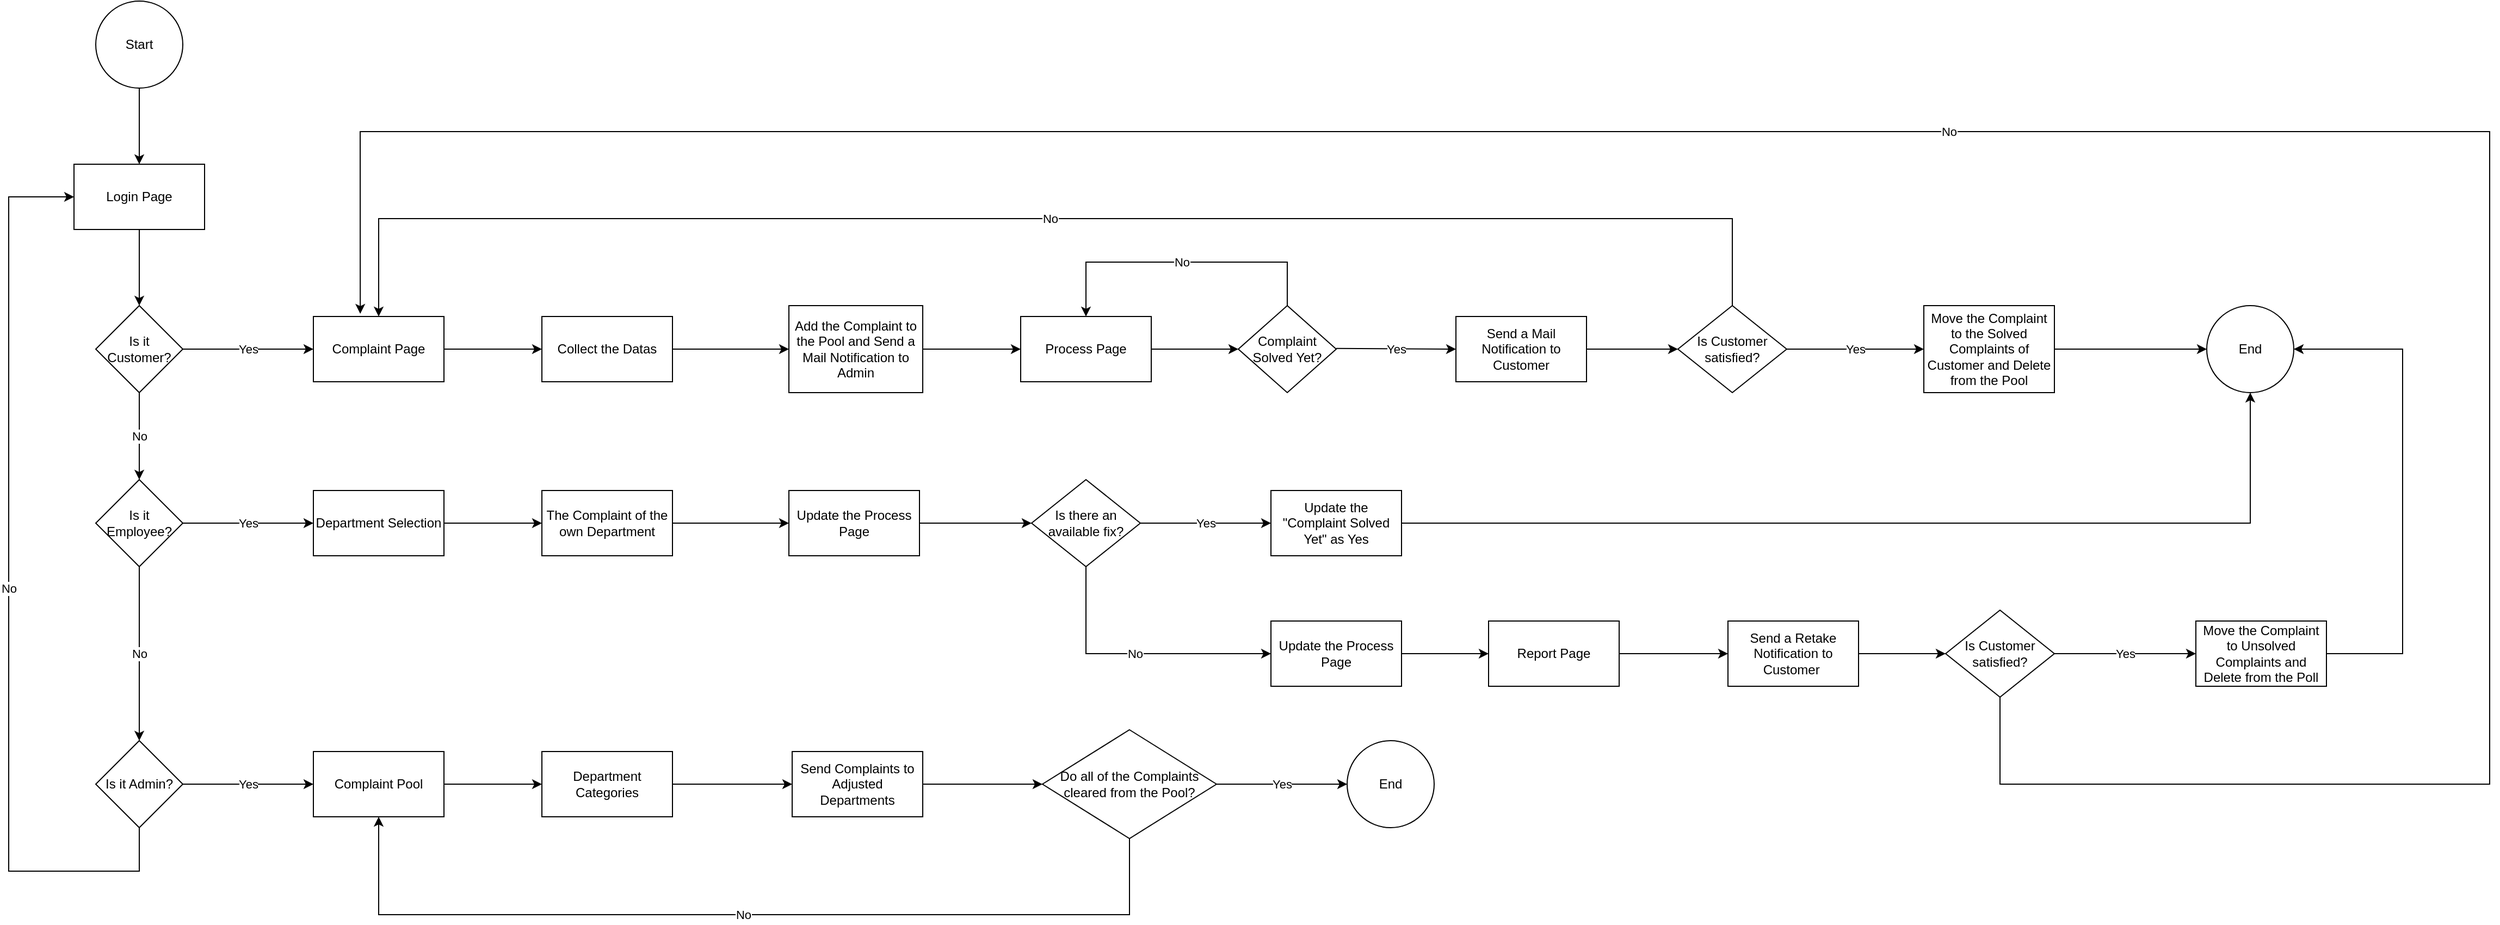 <mxfile version="20.0.2" type="device"><diagram id="C5RBs43oDa-KdzZeNtuy" name="Page-1"><mxGraphModel dx="2330" dy="1002" grid="1" gridSize="10" guides="1" tooltips="1" connect="1" arrows="1" fold="1" page="1" pageScale="1" pageWidth="827" pageHeight="1169" math="0" shadow="0"><root><mxCell id="WIyWlLk6GJQsqaUBKTNV-0"/><mxCell id="WIyWlLk6GJQsqaUBKTNV-1" parent="WIyWlLk6GJQsqaUBKTNV-0"/><mxCell id="D0m-jf1xAzJVgwuADsOY-1" value="Login Page" style="rounded=0;whiteSpace=wrap;html=1;" parent="WIyWlLk6GJQsqaUBKTNV-1" vertex="1"><mxGeometry x="180" y="310" width="120" height="60" as="geometry"/></mxCell><mxCell id="D0m-jf1xAzJVgwuADsOY-2" value="" style="endArrow=classic;html=1;rounded=0;entryX=0.5;entryY=0;entryDx=0;entryDy=0;exitX=0.5;exitY=1;exitDx=0;exitDy=0;" parent="WIyWlLk6GJQsqaUBKTNV-1" source="D0m-jf1xAzJVgwuADsOY-7" target="D0m-jf1xAzJVgwuADsOY-1" edge="1"><mxGeometry relative="1" as="geometry"><mxPoint x="240" y="240" as="sourcePoint"/><mxPoint x="480" y="370" as="targetPoint"/></mxGeometry></mxCell><mxCell id="D0m-jf1xAzJVgwuADsOY-4" value="" style="endArrow=classic;html=1;rounded=0;exitX=0.5;exitY=1;exitDx=0;exitDy=0;entryX=0.5;entryY=0;entryDx=0;entryDy=0;" parent="WIyWlLk6GJQsqaUBKTNV-1" source="D0m-jf1xAzJVgwuADsOY-1" target="D0m-jf1xAzJVgwuADsOY-8" edge="1"><mxGeometry relative="1" as="geometry"><mxPoint x="380" y="370" as="sourcePoint"/><mxPoint x="240" y="440" as="targetPoint"/></mxGeometry></mxCell><mxCell id="D0m-jf1xAzJVgwuADsOY-7" value="Start" style="ellipse;whiteSpace=wrap;html=1;aspect=fixed;" parent="WIyWlLk6GJQsqaUBKTNV-1" vertex="1"><mxGeometry x="200" y="160" width="80" height="80" as="geometry"/></mxCell><mxCell id="D0m-jf1xAzJVgwuADsOY-8" value="Is it Customer?" style="rhombus;whiteSpace=wrap;html=1;" parent="WIyWlLk6GJQsqaUBKTNV-1" vertex="1"><mxGeometry x="200" y="440" width="80" height="80" as="geometry"/></mxCell><mxCell id="D0m-jf1xAzJVgwuADsOY-9" value="" style="endArrow=classic;html=1;rounded=0;exitX=1;exitY=0.5;exitDx=0;exitDy=0;entryX=0;entryY=0.5;entryDx=0;entryDy=0;" parent="WIyWlLk6GJQsqaUBKTNV-1" source="D0m-jf1xAzJVgwuADsOY-8" target="D0m-jf1xAzJVgwuADsOY-23" edge="1"><mxGeometry relative="1" as="geometry"><mxPoint x="370" y="370" as="sourcePoint"/><mxPoint x="390" y="480" as="targetPoint"/></mxGeometry></mxCell><mxCell id="D0m-jf1xAzJVgwuADsOY-10" value="Yes" style="edgeLabel;resizable=0;html=1;align=center;verticalAlign=middle;" parent="D0m-jf1xAzJVgwuADsOY-9" connectable="0" vertex="1"><mxGeometry relative="1" as="geometry"/></mxCell><mxCell id="D0m-jf1xAzJVgwuADsOY-11" value="" style="endArrow=classic;html=1;rounded=0;exitX=0.5;exitY=1;exitDx=0;exitDy=0;entryX=0.5;entryY=0;entryDx=0;entryDy=0;" parent="WIyWlLk6GJQsqaUBKTNV-1" source="D0m-jf1xAzJVgwuADsOY-8" target="D0m-jf1xAzJVgwuADsOY-13" edge="1"><mxGeometry relative="1" as="geometry"><mxPoint x="380" y="590" as="sourcePoint"/><mxPoint x="240" y="600" as="targetPoint"/><Array as="points"><mxPoint x="240" y="560"/></Array></mxGeometry></mxCell><mxCell id="D0m-jf1xAzJVgwuADsOY-12" value="No" style="edgeLabel;resizable=0;html=1;align=center;verticalAlign=middle;" parent="D0m-jf1xAzJVgwuADsOY-11" connectable="0" vertex="1"><mxGeometry relative="1" as="geometry"/></mxCell><mxCell id="D0m-jf1xAzJVgwuADsOY-13" value="Is it Employee?" style="rhombus;whiteSpace=wrap;html=1;" parent="WIyWlLk6GJQsqaUBKTNV-1" vertex="1"><mxGeometry x="200" y="600" width="80" height="80" as="geometry"/></mxCell><mxCell id="D0m-jf1xAzJVgwuADsOY-14" value="" style="endArrow=classic;html=1;rounded=0;exitX=0.5;exitY=1;exitDx=0;exitDy=0;entryX=0.5;entryY=0;entryDx=0;entryDy=0;" parent="WIyWlLk6GJQsqaUBKTNV-1" source="D0m-jf1xAzJVgwuADsOY-13" target="D0m-jf1xAzJVgwuADsOY-16" edge="1"><mxGeometry relative="1" as="geometry"><mxPoint x="250" y="530.0" as="sourcePoint"/><mxPoint x="240" y="720" as="targetPoint"/><Array as="points"/></mxGeometry></mxCell><mxCell id="D0m-jf1xAzJVgwuADsOY-15" value="No" style="edgeLabel;resizable=0;html=1;align=center;verticalAlign=middle;" parent="D0m-jf1xAzJVgwuADsOY-14" connectable="0" vertex="1"><mxGeometry relative="1" as="geometry"/></mxCell><mxCell id="D0m-jf1xAzJVgwuADsOY-16" value="Is it Admin?" style="rhombus;whiteSpace=wrap;html=1;" parent="WIyWlLk6GJQsqaUBKTNV-1" vertex="1"><mxGeometry x="200" y="840" width="80" height="80" as="geometry"/></mxCell><mxCell id="D0m-jf1xAzJVgwuADsOY-17" value="" style="endArrow=classic;html=1;rounded=0;entryX=0;entryY=0.5;entryDx=0;entryDy=0;exitX=1;exitY=0.5;exitDx=0;exitDy=0;" parent="WIyWlLk6GJQsqaUBKTNV-1" target="D0m-jf1xAzJVgwuADsOY-24" edge="1" source="D0m-jf1xAzJVgwuADsOY-13"><mxGeometry relative="1" as="geometry"><mxPoint x="290" y="670" as="sourcePoint"/><mxPoint x="390" y="639.66" as="targetPoint"/></mxGeometry></mxCell><mxCell id="D0m-jf1xAzJVgwuADsOY-18" value="Yes" style="edgeLabel;resizable=0;html=1;align=center;verticalAlign=middle;" parent="D0m-jf1xAzJVgwuADsOY-17" connectable="0" vertex="1"><mxGeometry relative="1" as="geometry"/></mxCell><mxCell id="D0m-jf1xAzJVgwuADsOY-19" value="" style="endArrow=classic;html=1;rounded=0;entryX=0;entryY=0.5;entryDx=0;entryDy=0;exitX=1;exitY=0.5;exitDx=0;exitDy=0;" parent="WIyWlLk6GJQsqaUBKTNV-1" edge="1" target="jGP8sDLlS3nkXIkqwgCf-0" source="D0m-jf1xAzJVgwuADsOY-16"><mxGeometry relative="1" as="geometry"><mxPoint x="290" y="920" as="sourcePoint"/><mxPoint x="390" y="879.66" as="targetPoint"/></mxGeometry></mxCell><mxCell id="D0m-jf1xAzJVgwuADsOY-20" value="Yes" style="edgeLabel;resizable=0;html=1;align=center;verticalAlign=middle;" parent="D0m-jf1xAzJVgwuADsOY-19" connectable="0" vertex="1"><mxGeometry relative="1" as="geometry"/></mxCell><mxCell id="D0m-jf1xAzJVgwuADsOY-21" value="" style="endArrow=classic;html=1;rounded=0;entryX=0;entryY=0.5;entryDx=0;entryDy=0;exitX=0.5;exitY=1;exitDx=0;exitDy=0;" parent="WIyWlLk6GJQsqaUBKTNV-1" source="D0m-jf1xAzJVgwuADsOY-16" target="D0m-jf1xAzJVgwuADsOY-1" edge="1"><mxGeometry relative="1" as="geometry"><mxPoint x="300" y="950" as="sourcePoint"/><mxPoint x="150" y="510" as="targetPoint"/><Array as="points"><mxPoint x="240" y="960"/><mxPoint x="190" y="960"/><mxPoint x="120" y="960"/><mxPoint x="120" y="600"/><mxPoint x="120" y="340"/></Array></mxGeometry></mxCell><mxCell id="D0m-jf1xAzJVgwuADsOY-22" value="No" style="edgeLabel;resizable=0;html=1;align=center;verticalAlign=middle;" parent="D0m-jf1xAzJVgwuADsOY-21" connectable="0" vertex="1"><mxGeometry relative="1" as="geometry"/></mxCell><mxCell id="D0m-jf1xAzJVgwuADsOY-23" value="Complaint Page" style="rounded=0;whiteSpace=wrap;html=1;" parent="WIyWlLk6GJQsqaUBKTNV-1" vertex="1"><mxGeometry x="400" y="450" width="120" height="60" as="geometry"/></mxCell><mxCell id="D0m-jf1xAzJVgwuADsOY-24" value="Department Selection" style="rounded=0;whiteSpace=wrap;html=1;" parent="WIyWlLk6GJQsqaUBKTNV-1" vertex="1"><mxGeometry x="400" y="610" width="120" height="60" as="geometry"/></mxCell><mxCell id="D0m-jf1xAzJVgwuADsOY-25" value="" style="endArrow=classic;html=1;rounded=0;exitX=1;exitY=0.5;exitDx=0;exitDy=0;entryX=0;entryY=0.5;entryDx=0;entryDy=0;" parent="WIyWlLk6GJQsqaUBKTNV-1" source="D0m-jf1xAzJVgwuADsOY-24" edge="1" target="jGP8sDLlS3nkXIkqwgCf-1"><mxGeometry width="50" height="50" relative="1" as="geometry"><mxPoint x="450" y="720" as="sourcePoint"/><mxPoint x="600" y="640" as="targetPoint"/><Array as="points"/></mxGeometry></mxCell><mxCell id="jGP8sDLlS3nkXIkqwgCf-0" value="Complaint Pool" style="rounded=0;whiteSpace=wrap;html=1;" vertex="1" parent="WIyWlLk6GJQsqaUBKTNV-1"><mxGeometry x="400" y="850" width="120" height="60" as="geometry"/></mxCell><mxCell id="jGP8sDLlS3nkXIkqwgCf-1" value="The Complaint of the own Department" style="rounded=0;whiteSpace=wrap;html=1;" vertex="1" parent="WIyWlLk6GJQsqaUBKTNV-1"><mxGeometry x="610" y="610" width="120" height="60" as="geometry"/></mxCell><mxCell id="jGP8sDLlS3nkXIkqwgCf-3" value="Add the Complaint to the Pool and Send a Mail Notification to Admin" style="rounded=0;whiteSpace=wrap;html=1;" vertex="1" parent="WIyWlLk6GJQsqaUBKTNV-1"><mxGeometry x="837" y="440" width="123" height="80" as="geometry"/></mxCell><mxCell id="jGP8sDLlS3nkXIkqwgCf-4" value="" style="endArrow=classic;html=1;rounded=0;exitX=1;exitY=0.5;exitDx=0;exitDy=0;entryX=0;entryY=0.5;entryDx=0;entryDy=0;" edge="1" parent="WIyWlLk6GJQsqaUBKTNV-1" source="D0m-jf1xAzJVgwuADsOY-23" target="jGP8sDLlS3nkXIkqwgCf-5"><mxGeometry width="50" height="50" relative="1" as="geometry"><mxPoint x="440" y="540" as="sourcePoint"/><mxPoint x="490" y="490" as="targetPoint"/></mxGeometry></mxCell><mxCell id="jGP8sDLlS3nkXIkqwgCf-5" value="Collect the Datas" style="rounded=0;whiteSpace=wrap;html=1;" vertex="1" parent="WIyWlLk6GJQsqaUBKTNV-1"><mxGeometry x="610" y="450" width="120" height="60" as="geometry"/></mxCell><mxCell id="jGP8sDLlS3nkXIkqwgCf-6" value="" style="endArrow=classic;html=1;rounded=0;exitX=1;exitY=0.5;exitDx=0;exitDy=0;entryX=0;entryY=0.5;entryDx=0;entryDy=0;" edge="1" parent="WIyWlLk6GJQsqaUBKTNV-1" source="jGP8sDLlS3nkXIkqwgCf-5" target="jGP8sDLlS3nkXIkqwgCf-3"><mxGeometry width="50" height="50" relative="1" as="geometry"><mxPoint x="440" y="610" as="sourcePoint"/><mxPoint x="490" y="560" as="targetPoint"/><Array as="points"/></mxGeometry></mxCell><mxCell id="jGP8sDLlS3nkXIkqwgCf-7" value="" style="endArrow=classic;html=1;rounded=0;exitX=1;exitY=0.5;exitDx=0;exitDy=0;entryX=0;entryY=0.5;entryDx=0;entryDy=0;" edge="1" parent="WIyWlLk6GJQsqaUBKTNV-1" source="jGP8sDLlS3nkXIkqwgCf-1" target="jGP8sDLlS3nkXIkqwgCf-8"><mxGeometry width="50" height="50" relative="1" as="geometry"><mxPoint x="650" y="610" as="sourcePoint"/><mxPoint x="830" y="640" as="targetPoint"/><Array as="points"/></mxGeometry></mxCell><mxCell id="jGP8sDLlS3nkXIkqwgCf-8" value="Update the Process Page" style="rounded=0;whiteSpace=wrap;html=1;" vertex="1" parent="WIyWlLk6GJQsqaUBKTNV-1"><mxGeometry x="837" y="610" width="120" height="60" as="geometry"/></mxCell><mxCell id="jGP8sDLlS3nkXIkqwgCf-9" value="" style="endArrow=classic;html=1;rounded=0;exitX=1;exitY=0.5;exitDx=0;exitDy=0;entryX=0;entryY=0.5;entryDx=0;entryDy=0;" edge="1" parent="WIyWlLk6GJQsqaUBKTNV-1" source="jGP8sDLlS3nkXIkqwgCf-3" target="jGP8sDLlS3nkXIkqwgCf-10"><mxGeometry width="50" height="50" relative="1" as="geometry"><mxPoint x="1000" y="490" as="sourcePoint"/><mxPoint x="1030" y="460" as="targetPoint"/></mxGeometry></mxCell><mxCell id="jGP8sDLlS3nkXIkqwgCf-10" value="Process Page" style="rounded=0;whiteSpace=wrap;html=1;" vertex="1" parent="WIyWlLk6GJQsqaUBKTNV-1"><mxGeometry x="1050" y="450" width="120" height="60" as="geometry"/></mxCell><mxCell id="jGP8sDLlS3nkXIkqwgCf-11" value="" style="endArrow=classic;html=1;rounded=0;exitX=1;exitY=0.5;exitDx=0;exitDy=0;entryX=0;entryY=0.5;entryDx=0;entryDy=0;" edge="1" parent="WIyWlLk6GJQsqaUBKTNV-1" source="jGP8sDLlS3nkXIkqwgCf-10" target="jGP8sDLlS3nkXIkqwgCf-13"><mxGeometry width="50" height="50" relative="1" as="geometry"><mxPoint x="1226" y="480" as="sourcePoint"/><mxPoint x="1260" y="480" as="targetPoint"/></mxGeometry></mxCell><mxCell id="jGP8sDLlS3nkXIkqwgCf-13" value="Complaint Solved Yet?" style="rhombus;whiteSpace=wrap;html=1;" vertex="1" parent="WIyWlLk6GJQsqaUBKTNV-1"><mxGeometry x="1250" y="440" width="90" height="80" as="geometry"/></mxCell><mxCell id="jGP8sDLlS3nkXIkqwgCf-14" value="" style="endArrow=classic;html=1;rounded=0;entryX=0;entryY=0.5;entryDx=0;entryDy=0;" edge="1" parent="WIyWlLk6GJQsqaUBKTNV-1" target="jGP8sDLlS3nkXIkqwgCf-21"><mxGeometry relative="1" as="geometry"><mxPoint x="1340" y="479.41" as="sourcePoint"/><mxPoint x="1440" y="480" as="targetPoint"/></mxGeometry></mxCell><mxCell id="jGP8sDLlS3nkXIkqwgCf-15" value="Yes" style="edgeLabel;resizable=0;html=1;align=center;verticalAlign=middle;" connectable="0" vertex="1" parent="jGP8sDLlS3nkXIkqwgCf-14"><mxGeometry relative="1" as="geometry"/></mxCell><mxCell id="jGP8sDLlS3nkXIkqwgCf-21" value="Send a Mail Notification to Customer" style="rounded=0;whiteSpace=wrap;html=1;" vertex="1" parent="WIyWlLk6GJQsqaUBKTNV-1"><mxGeometry x="1450" y="450" width="120" height="60" as="geometry"/></mxCell><mxCell id="jGP8sDLlS3nkXIkqwgCf-22" value="" style="endArrow=classic;html=1;rounded=0;exitX=1;exitY=0.5;exitDx=0;exitDy=0;entryX=0;entryY=0.5;entryDx=0;entryDy=0;" edge="1" parent="WIyWlLk6GJQsqaUBKTNV-1" source="jGP8sDLlS3nkXIkqwgCf-21" target="jGP8sDLlS3nkXIkqwgCf-39"><mxGeometry width="50" height="50" relative="1" as="geometry"><mxPoint x="1540" y="420" as="sourcePoint"/><mxPoint x="1680" y="480" as="targetPoint"/><Array as="points"><mxPoint x="1610" y="480"/></Array></mxGeometry></mxCell><mxCell id="jGP8sDLlS3nkXIkqwgCf-24" value="" style="endArrow=classic;html=1;rounded=0;exitX=0.5;exitY=0;exitDx=0;exitDy=0;entryX=0.5;entryY=0;entryDx=0;entryDy=0;" edge="1" parent="WIyWlLk6GJQsqaUBKTNV-1" source="jGP8sDLlS3nkXIkqwgCf-13" target="jGP8sDLlS3nkXIkqwgCf-10"><mxGeometry relative="1" as="geometry"><mxPoint x="900" y="550" as="sourcePoint"/><mxPoint x="1120" y="400" as="targetPoint"/><Array as="points"><mxPoint x="1295" y="400"/><mxPoint x="1110" y="400"/></Array></mxGeometry></mxCell><mxCell id="jGP8sDLlS3nkXIkqwgCf-25" value="No" style="edgeLabel;resizable=0;html=1;align=center;verticalAlign=middle;" connectable="0" vertex="1" parent="jGP8sDLlS3nkXIkqwgCf-24"><mxGeometry relative="1" as="geometry"/></mxCell><mxCell id="jGP8sDLlS3nkXIkqwgCf-26" value="" style="endArrow=classic;html=1;rounded=0;exitX=1;exitY=0.5;exitDx=0;exitDy=0;entryX=0;entryY=0.5;entryDx=0;entryDy=0;" edge="1" parent="WIyWlLk6GJQsqaUBKTNV-1" source="jGP8sDLlS3nkXIkqwgCf-94" target="jGP8sDLlS3nkXIkqwgCf-27"><mxGeometry width="50" height="50" relative="1" as="geometry"><mxPoint x="1030" y="880" as="sourcePoint"/><mxPoint x="1130" y="880" as="targetPoint"/></mxGeometry></mxCell><mxCell id="jGP8sDLlS3nkXIkqwgCf-27" value="Do all of the Complaints &lt;br&gt;cleared from the Pool?" style="rhombus;whiteSpace=wrap;html=1;" vertex="1" parent="WIyWlLk6GJQsqaUBKTNV-1"><mxGeometry x="1070" y="830" width="160" height="100" as="geometry"/></mxCell><mxCell id="jGP8sDLlS3nkXIkqwgCf-32" value="" style="endArrow=classic;html=1;rounded=0;exitX=1;exitY=0.5;exitDx=0;exitDy=0;entryX=0;entryY=0.5;entryDx=0;entryDy=0;" edge="1" parent="WIyWlLk6GJQsqaUBKTNV-1" source="jGP8sDLlS3nkXIkqwgCf-8" target="jGP8sDLlS3nkXIkqwgCf-33"><mxGeometry width="50" height="50" relative="1" as="geometry"><mxPoint x="810" y="590" as="sourcePoint"/><mxPoint x="1050" y="640" as="targetPoint"/></mxGeometry></mxCell><mxCell id="jGP8sDLlS3nkXIkqwgCf-33" value="Is there an &lt;br&gt;available fix?" style="rhombus;whiteSpace=wrap;html=1;" vertex="1" parent="WIyWlLk6GJQsqaUBKTNV-1"><mxGeometry x="1060" y="600" width="100" height="80" as="geometry"/></mxCell><mxCell id="jGP8sDLlS3nkXIkqwgCf-34" value="" style="endArrow=classic;html=1;rounded=0;entryX=0;entryY=0.5;entryDx=0;entryDy=0;exitX=1;exitY=0.5;exitDx=0;exitDy=0;" edge="1" parent="WIyWlLk6GJQsqaUBKTNV-1" source="jGP8sDLlS3nkXIkqwgCf-33" target="jGP8sDLlS3nkXIkqwgCf-49"><mxGeometry relative="1" as="geometry"><mxPoint x="1186" y="639.41" as="sourcePoint"/><mxPoint x="1296" y="640" as="targetPoint"/></mxGeometry></mxCell><mxCell id="jGP8sDLlS3nkXIkqwgCf-35" value="Yes" style="edgeLabel;resizable=0;html=1;align=center;verticalAlign=middle;" connectable="0" vertex="1" parent="jGP8sDLlS3nkXIkqwgCf-34"><mxGeometry relative="1" as="geometry"/></mxCell><mxCell id="jGP8sDLlS3nkXIkqwgCf-39" value="Is Customer satisfied?" style="rhombus;whiteSpace=wrap;html=1;" vertex="1" parent="WIyWlLk6GJQsqaUBKTNV-1"><mxGeometry x="1654" y="440" width="100" height="80" as="geometry"/></mxCell><mxCell id="jGP8sDLlS3nkXIkqwgCf-40" value="" style="endArrow=classic;html=1;rounded=0;exitX=1;exitY=0.5;exitDx=0;exitDy=0;entryX=0;entryY=0.5;entryDx=0;entryDy=0;" edge="1" parent="WIyWlLk6GJQsqaUBKTNV-1" source="jGP8sDLlS3nkXIkqwgCf-39" target="jGP8sDLlS3nkXIkqwgCf-43"><mxGeometry relative="1" as="geometry"><mxPoint x="1790" y="479.41" as="sourcePoint"/><mxPoint x="1890" y="480" as="targetPoint"/></mxGeometry></mxCell><mxCell id="jGP8sDLlS3nkXIkqwgCf-41" value="Yes" style="edgeLabel;resizable=0;html=1;align=center;verticalAlign=middle;" connectable="0" vertex="1" parent="jGP8sDLlS3nkXIkqwgCf-40"><mxGeometry relative="1" as="geometry"/></mxCell><mxCell id="jGP8sDLlS3nkXIkqwgCf-43" value="Move the Complaint to the Solved Complaints of Customer and Delete from the Pool" style="rounded=0;whiteSpace=wrap;html=1;" vertex="1" parent="WIyWlLk6GJQsqaUBKTNV-1"><mxGeometry x="1880" y="440" width="120" height="80" as="geometry"/></mxCell><mxCell id="jGP8sDLlS3nkXIkqwgCf-45" value="" style="endArrow=classic;html=1;rounded=0;exitX=0.5;exitY=0;exitDx=0;exitDy=0;entryX=0.5;entryY=0;entryDx=0;entryDy=0;" edge="1" parent="WIyWlLk6GJQsqaUBKTNV-1" source="jGP8sDLlS3nkXIkqwgCf-39" target="D0m-jf1xAzJVgwuADsOY-23"><mxGeometry relative="1" as="geometry"><mxPoint x="1310.0" y="450" as="sourcePoint"/><mxPoint x="1120" y="460" as="targetPoint"/><Array as="points"><mxPoint x="1704" y="360"/><mxPoint x="460" y="360"/></Array></mxGeometry></mxCell><mxCell id="jGP8sDLlS3nkXIkqwgCf-46" value="No" style="edgeLabel;resizable=0;html=1;align=center;verticalAlign=middle;" connectable="0" vertex="1" parent="jGP8sDLlS3nkXIkqwgCf-45"><mxGeometry relative="1" as="geometry"/></mxCell><mxCell id="jGP8sDLlS3nkXIkqwgCf-47" value="" style="endArrow=classic;html=1;rounded=0;exitX=1;exitY=0.5;exitDx=0;exitDy=0;entryX=0;entryY=0.5;entryDx=0;entryDy=0;" edge="1" parent="WIyWlLk6GJQsqaUBKTNV-1" source="jGP8sDLlS3nkXIkqwgCf-43" target="jGP8sDLlS3nkXIkqwgCf-48"><mxGeometry width="50" height="50" relative="1" as="geometry"><mxPoint x="1760" y="730" as="sourcePoint"/><mxPoint x="2130" y="480" as="targetPoint"/></mxGeometry></mxCell><mxCell id="jGP8sDLlS3nkXIkqwgCf-48" value="End" style="ellipse;whiteSpace=wrap;html=1;aspect=fixed;" vertex="1" parent="WIyWlLk6GJQsqaUBKTNV-1"><mxGeometry x="2140" y="440" width="80" height="80" as="geometry"/></mxCell><mxCell id="jGP8sDLlS3nkXIkqwgCf-49" value="Update the &quot;Complaint Solved Yet&quot; as Yes" style="rounded=0;whiteSpace=wrap;html=1;" vertex="1" parent="WIyWlLk6GJQsqaUBKTNV-1"><mxGeometry x="1280" y="610" width="120" height="60" as="geometry"/></mxCell><mxCell id="jGP8sDLlS3nkXIkqwgCf-50" value="" style="endArrow=classic;html=1;rounded=0;exitX=0.5;exitY=1;exitDx=0;exitDy=0;entryX=0;entryY=0.5;entryDx=0;entryDy=0;" edge="1" parent="WIyWlLk6GJQsqaUBKTNV-1" source="jGP8sDLlS3nkXIkqwgCf-33" target="jGP8sDLlS3nkXIkqwgCf-56"><mxGeometry relative="1" as="geometry"><mxPoint x="1205.0" y="590" as="sourcePoint"/><mxPoint x="1280" y="760" as="targetPoint"/><Array as="points"><mxPoint x="1110" y="760"/></Array></mxGeometry></mxCell><mxCell id="jGP8sDLlS3nkXIkqwgCf-51" value="No" style="edgeLabel;resizable=0;html=1;align=center;verticalAlign=middle;" connectable="0" vertex="1" parent="jGP8sDLlS3nkXIkqwgCf-50"><mxGeometry relative="1" as="geometry"/></mxCell><mxCell id="jGP8sDLlS3nkXIkqwgCf-54" value="" style="endArrow=classic;html=1;rounded=0;exitX=1;exitY=0.5;exitDx=0;exitDy=0;entryX=0;entryY=0.5;entryDx=0;entryDy=0;" edge="1" parent="WIyWlLk6GJQsqaUBKTNV-1" source="jGP8sDLlS3nkXIkqwgCf-27" target="jGP8sDLlS3nkXIkqwgCf-89"><mxGeometry relative="1" as="geometry"><mxPoint x="1270" y="879.29" as="sourcePoint"/><mxPoint x="1330" y="880" as="targetPoint"/></mxGeometry></mxCell><mxCell id="jGP8sDLlS3nkXIkqwgCf-55" value="Yes" style="edgeLabel;resizable=0;html=1;align=center;verticalAlign=middle;" connectable="0" vertex="1" parent="jGP8sDLlS3nkXIkqwgCf-54"><mxGeometry relative="1" as="geometry"/></mxCell><mxCell id="jGP8sDLlS3nkXIkqwgCf-56" value="Update the Process Page" style="rounded=0;whiteSpace=wrap;html=1;" vertex="1" parent="WIyWlLk6GJQsqaUBKTNV-1"><mxGeometry x="1280" y="730" width="120" height="60" as="geometry"/></mxCell><mxCell id="jGP8sDLlS3nkXIkqwgCf-62" value="" style="endArrow=classic;html=1;rounded=0;exitX=1;exitY=0.5;exitDx=0;exitDy=0;entryX=0;entryY=0.5;entryDx=0;entryDy=0;" edge="1" parent="WIyWlLk6GJQsqaUBKTNV-1" source="jGP8sDLlS3nkXIkqwgCf-56" target="jGP8sDLlS3nkXIkqwgCf-63"><mxGeometry width="50" height="50" relative="1" as="geometry"><mxPoint x="1570" y="760" as="sourcePoint"/><mxPoint x="1520" y="760" as="targetPoint"/></mxGeometry></mxCell><mxCell id="jGP8sDLlS3nkXIkqwgCf-63" value="Report Page" style="rounded=0;whiteSpace=wrap;html=1;" vertex="1" parent="WIyWlLk6GJQsqaUBKTNV-1"><mxGeometry x="1480" y="730" width="120" height="60" as="geometry"/></mxCell><mxCell id="jGP8sDLlS3nkXIkqwgCf-64" value="" style="endArrow=classic;html=1;rounded=0;exitX=1;exitY=0.5;exitDx=0;exitDy=0;entryX=0;entryY=0.5;entryDx=0;entryDy=0;" edge="1" parent="WIyWlLk6GJQsqaUBKTNV-1" source="jGP8sDLlS3nkXIkqwgCf-63" target="jGP8sDLlS3nkXIkqwgCf-79"><mxGeometry width="50" height="50" relative="1" as="geometry"><mxPoint x="1570" y="760" as="sourcePoint"/><mxPoint x="1700" y="760.0" as="targetPoint"/></mxGeometry></mxCell><mxCell id="jGP8sDLlS3nkXIkqwgCf-70" value="" style="endArrow=classic;html=1;rounded=0;exitX=1;exitY=0.5;exitDx=0;exitDy=0;entryX=0.5;entryY=1;entryDx=0;entryDy=0;" edge="1" parent="WIyWlLk6GJQsqaUBKTNV-1" source="jGP8sDLlS3nkXIkqwgCf-49" target="jGP8sDLlS3nkXIkqwgCf-48"><mxGeometry width="50" height="50" relative="1" as="geometry"><mxPoint x="1340" y="790" as="sourcePoint"/><mxPoint x="1480" y="640" as="targetPoint"/><Array as="points"><mxPoint x="2180" y="640"/></Array></mxGeometry></mxCell><mxCell id="jGP8sDLlS3nkXIkqwgCf-79" value="Send a Retake Notification to Customer&amp;nbsp;" style="rounded=0;whiteSpace=wrap;html=1;" vertex="1" parent="WIyWlLk6GJQsqaUBKTNV-1"><mxGeometry x="1700" y="730" width="120" height="60" as="geometry"/></mxCell><mxCell id="jGP8sDLlS3nkXIkqwgCf-80" value="" style="endArrow=classic;html=1;rounded=0;exitX=1;exitY=0.5;exitDx=0;exitDy=0;" edge="1" parent="WIyWlLk6GJQsqaUBKTNV-1" source="jGP8sDLlS3nkXIkqwgCf-79" target="jGP8sDLlS3nkXIkqwgCf-81"><mxGeometry width="50" height="50" relative="1" as="geometry"><mxPoint x="1580" y="660" as="sourcePoint"/><mxPoint x="1890" y="760" as="targetPoint"/></mxGeometry></mxCell><mxCell id="jGP8sDLlS3nkXIkqwgCf-81" value="Is Customer satisfied?" style="rhombus;whiteSpace=wrap;html=1;" vertex="1" parent="WIyWlLk6GJQsqaUBKTNV-1"><mxGeometry x="1900" y="720" width="100" height="80" as="geometry"/></mxCell><mxCell id="jGP8sDLlS3nkXIkqwgCf-83" value="" style="endArrow=classic;html=1;rounded=0;exitX=1;exitY=0.5;exitDx=0;exitDy=0;entryX=0;entryY=0.5;entryDx=0;entryDy=0;" edge="1" parent="WIyWlLk6GJQsqaUBKTNV-1" source="jGP8sDLlS3nkXIkqwgCf-81" target="jGP8sDLlS3nkXIkqwgCf-85"><mxGeometry relative="1" as="geometry"><mxPoint x="2014" y="759.41" as="sourcePoint"/><mxPoint x="2110" y="760" as="targetPoint"/></mxGeometry></mxCell><mxCell id="jGP8sDLlS3nkXIkqwgCf-84" value="Yes" style="edgeLabel;resizable=0;html=1;align=center;verticalAlign=middle;" connectable="0" vertex="1" parent="jGP8sDLlS3nkXIkqwgCf-83"><mxGeometry relative="1" as="geometry"/></mxCell><mxCell id="jGP8sDLlS3nkXIkqwgCf-85" value="Move the Complaint to Unsolved Complaints and Delete from the Poll" style="rounded=0;whiteSpace=wrap;html=1;" vertex="1" parent="WIyWlLk6GJQsqaUBKTNV-1"><mxGeometry x="2130" y="730" width="120" height="60" as="geometry"/></mxCell><mxCell id="jGP8sDLlS3nkXIkqwgCf-86" value="" style="endArrow=classic;html=1;rounded=0;entryX=1;entryY=0.5;entryDx=0;entryDy=0;exitX=1;exitY=0.5;exitDx=0;exitDy=0;" edge="1" parent="WIyWlLk6GJQsqaUBKTNV-1" source="jGP8sDLlS3nkXIkqwgCf-85" target="jGP8sDLlS3nkXIkqwgCf-48"><mxGeometry width="50" height="50" relative="1" as="geometry"><mxPoint x="1910" y="670" as="sourcePoint"/><mxPoint x="1960" y="620" as="targetPoint"/><Array as="points"><mxPoint x="2320" y="760"/><mxPoint x="2320" y="480"/></Array></mxGeometry></mxCell><mxCell id="jGP8sDLlS3nkXIkqwgCf-87" value="" style="endArrow=classic;html=1;rounded=0;exitX=0.5;exitY=1;exitDx=0;exitDy=0;entryX=0.359;entryY=-0.042;entryDx=0;entryDy=0;entryPerimeter=0;" edge="1" parent="WIyWlLk6GJQsqaUBKTNV-1" source="jGP8sDLlS3nkXIkqwgCf-81" target="D0m-jf1xAzJVgwuADsOY-23"><mxGeometry relative="1" as="geometry"><mxPoint x="1968" y="830" as="sourcePoint"/><mxPoint x="440" y="280" as="targetPoint"/><Array as="points"><mxPoint x="1950" y="880"/><mxPoint x="2400" y="880"/><mxPoint x="2400" y="280"/><mxPoint x="443" y="280"/></Array></mxGeometry></mxCell><mxCell id="jGP8sDLlS3nkXIkqwgCf-88" value="No" style="edgeLabel;resizable=0;html=1;align=center;verticalAlign=middle;" connectable="0" vertex="1" parent="jGP8sDLlS3nkXIkqwgCf-87"><mxGeometry relative="1" as="geometry"/></mxCell><mxCell id="jGP8sDLlS3nkXIkqwgCf-89" value="End" style="ellipse;whiteSpace=wrap;html=1;aspect=fixed;" vertex="1" parent="WIyWlLk6GJQsqaUBKTNV-1"><mxGeometry x="1350" y="840" width="80" height="80" as="geometry"/></mxCell><mxCell id="jGP8sDLlS3nkXIkqwgCf-90" value="" style="endArrow=classic;html=1;rounded=0;exitX=1;exitY=0.5;exitDx=0;exitDy=0;entryX=0;entryY=0.5;entryDx=0;entryDy=0;" edge="1" parent="WIyWlLk6GJQsqaUBKTNV-1" source="jGP8sDLlS3nkXIkqwgCf-0" target="jGP8sDLlS3nkXIkqwgCf-91"><mxGeometry width="50" height="50" relative="1" as="geometry"><mxPoint x="930" y="880" as="sourcePoint"/><mxPoint x="610" y="880" as="targetPoint"/></mxGeometry></mxCell><mxCell id="jGP8sDLlS3nkXIkqwgCf-91" value="Department Categories" style="rounded=0;whiteSpace=wrap;html=1;" vertex="1" parent="WIyWlLk6GJQsqaUBKTNV-1"><mxGeometry x="610" y="850" width="120" height="60" as="geometry"/></mxCell><mxCell id="jGP8sDLlS3nkXIkqwgCf-93" value="" style="endArrow=classic;html=1;rounded=0;exitX=1;exitY=0.5;exitDx=0;exitDy=0;entryX=0;entryY=0.5;entryDx=0;entryDy=0;" edge="1" parent="WIyWlLk6GJQsqaUBKTNV-1" source="jGP8sDLlS3nkXIkqwgCf-91" target="jGP8sDLlS3nkXIkqwgCf-94"><mxGeometry width="50" height="50" relative="1" as="geometry"><mxPoint x="1020" y="880" as="sourcePoint"/><mxPoint x="840" y="880" as="targetPoint"/></mxGeometry></mxCell><mxCell id="jGP8sDLlS3nkXIkqwgCf-94" value="Send Complaints to Adjusted Departments" style="rounded=0;whiteSpace=wrap;html=1;" vertex="1" parent="WIyWlLk6GJQsqaUBKTNV-1"><mxGeometry x="840" y="850" width="120" height="60" as="geometry"/></mxCell><mxCell id="jGP8sDLlS3nkXIkqwgCf-95" value="" style="endArrow=classic;html=1;rounded=0;exitX=0.5;exitY=1;exitDx=0;exitDy=0;entryX=0.5;entryY=1;entryDx=0;entryDy=0;" edge="1" parent="WIyWlLk6GJQsqaUBKTNV-1" source="jGP8sDLlS3nkXIkqwgCf-27" target="jGP8sDLlS3nkXIkqwgCf-0"><mxGeometry relative="1" as="geometry"><mxPoint x="1120" y="690.0" as="sourcePoint"/><mxPoint x="1290" y="770.0" as="targetPoint"/><Array as="points"><mxPoint x="1150" y="1000"/><mxPoint x="460" y="1000"/></Array></mxGeometry></mxCell><mxCell id="jGP8sDLlS3nkXIkqwgCf-96" value="No" style="edgeLabel;resizable=0;html=1;align=center;verticalAlign=middle;" connectable="0" vertex="1" parent="jGP8sDLlS3nkXIkqwgCf-95"><mxGeometry relative="1" as="geometry"/></mxCell></root></mxGraphModel></diagram></mxfile>